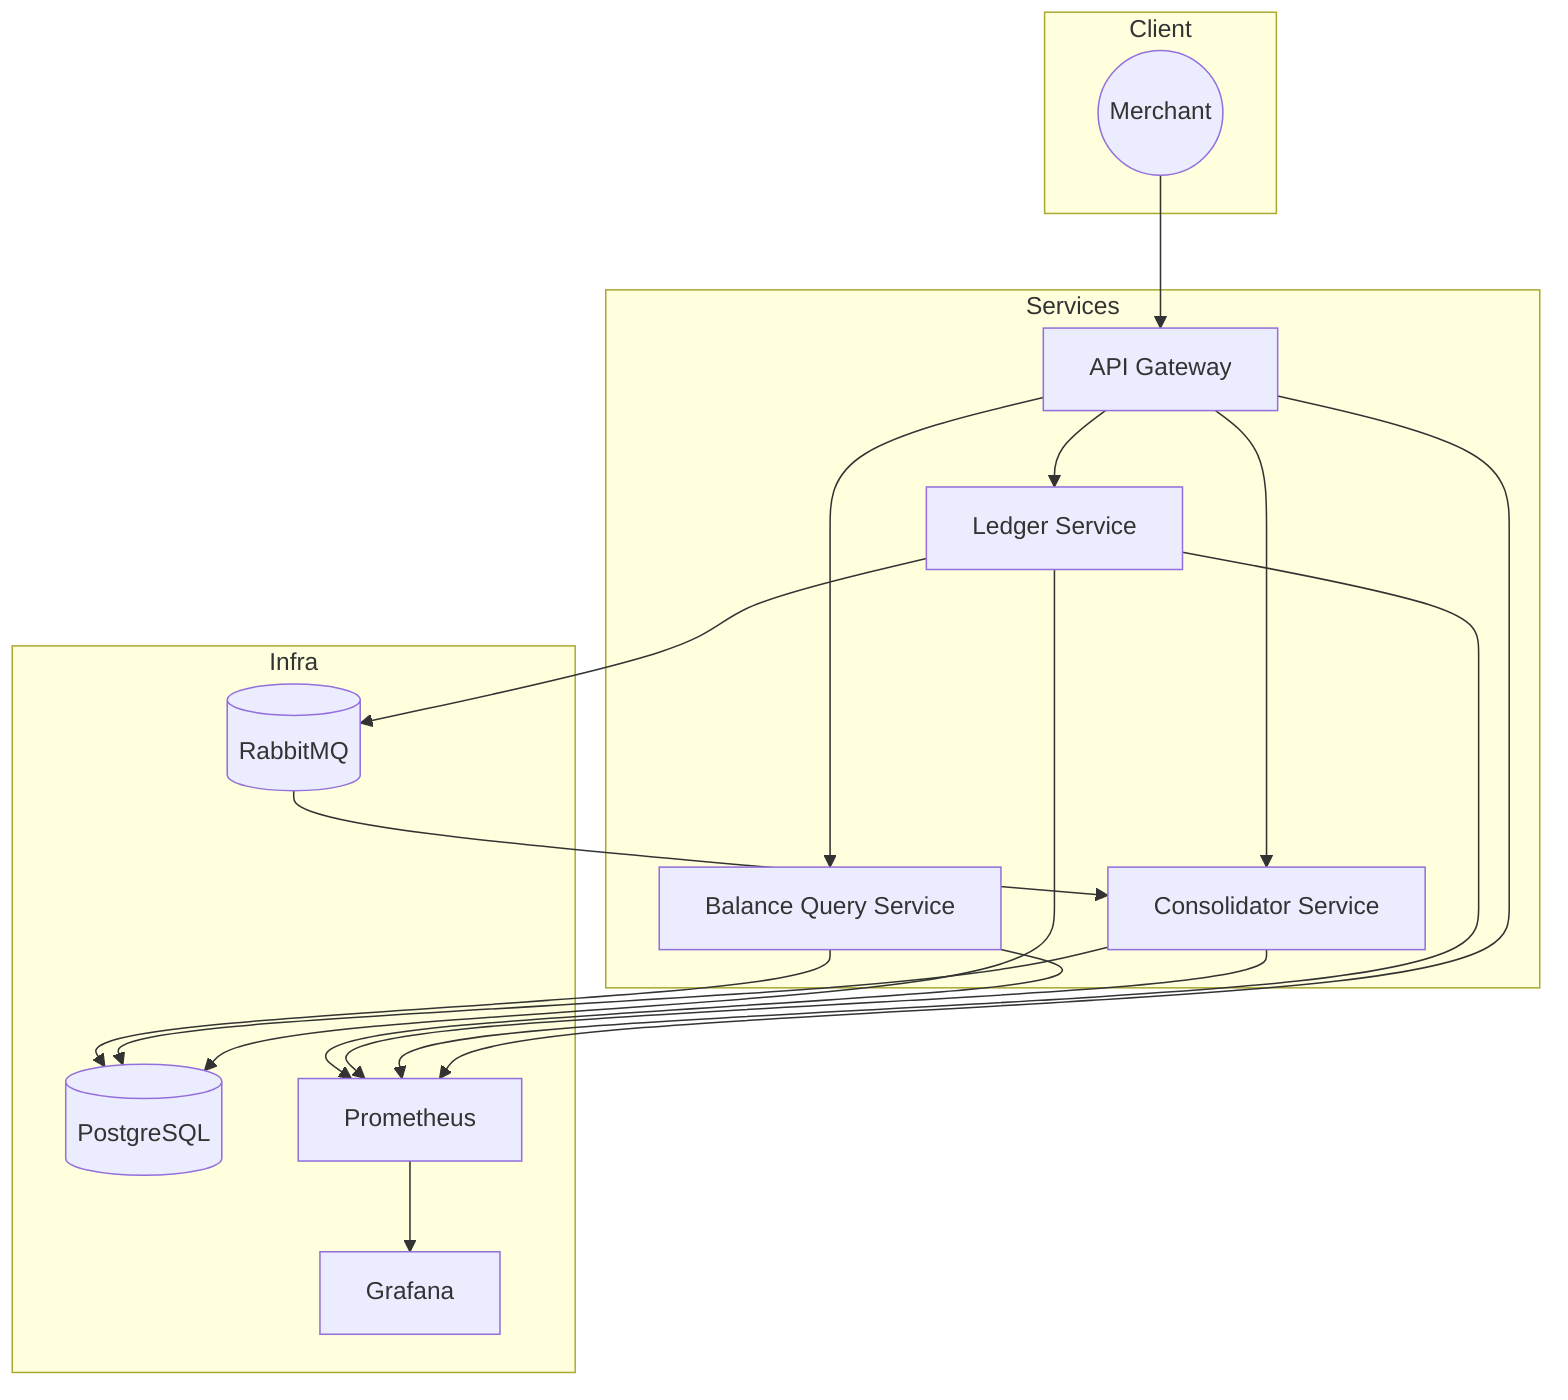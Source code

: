 %% C4 Container Diagram
flowchart TB
  subgraph Client
    Merchant((Merchant))
  end

  subgraph Infra
    DB[(PostgreSQL)]
    MQ[(RabbitMQ)]
    Prom[Prometheus]
    Graf[Grafana]
  end

  subgraph Services
    Gateway[API Gateway]
    Ledger[Ledger Service]
    Cons[Consolidator Service]
    Query[Balance Query Service]
  end

  Merchant --> Gateway
  Gateway --> Ledger
  Gateway --> Query
  Gateway --> Cons

  Ledger --> DB
  Ledger --> MQ
  MQ --> Cons
  Cons --> DB
  Query --> DB

  Gateway --> Prom
  Ledger --> Prom
  Cons --> Prom
  Query --> Prom
  Prom --> Graf